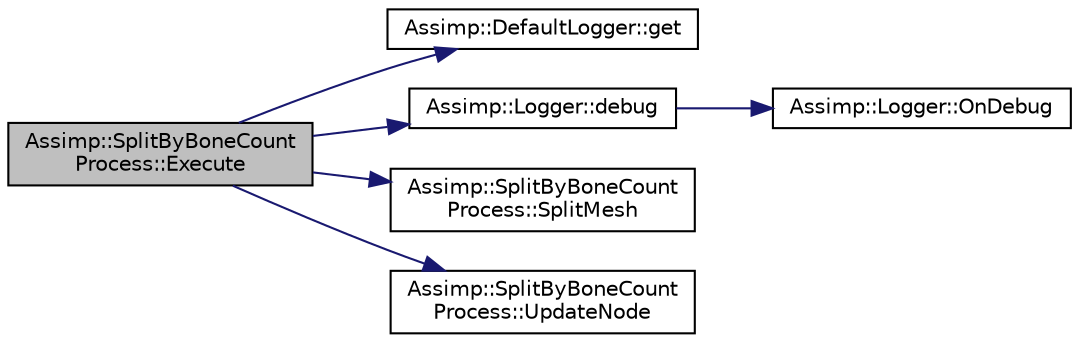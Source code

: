 digraph "Assimp::SplitByBoneCountProcess::Execute"
{
  edge [fontname="Helvetica",fontsize="10",labelfontname="Helvetica",labelfontsize="10"];
  node [fontname="Helvetica",fontsize="10",shape=record];
  rankdir="LR";
  Node1 [label="Assimp::SplitByBoneCount\lProcess::Execute",height=0.2,width=0.4,color="black", fillcolor="grey75", style="filled", fontcolor="black"];
  Node1 -> Node2 [color="midnightblue",fontsize="10",style="solid",fontname="Helvetica"];
  Node2 [label="Assimp::DefaultLogger::get",height=0.2,width=0.4,color="black", fillcolor="white", style="filled",URL="$class_assimp_1_1_default_logger.html#a093cac26b06553ac774f84769cb0d691",tooltip="Getter for singleton instance. "];
  Node1 -> Node3 [color="midnightblue",fontsize="10",style="solid",fontname="Helvetica"];
  Node3 [label="Assimp::Logger::debug",height=0.2,width=0.4,color="black", fillcolor="white", style="filled",URL="$class_assimp_1_1_logger.html#a3b10454ab4c0949f251062376d9c4161",tooltip="Writes a debug message. "];
  Node3 -> Node4 [color="midnightblue",fontsize="10",style="solid",fontname="Helvetica"];
  Node4 [label="Assimp::Logger::OnDebug",height=0.2,width=0.4,color="black", fillcolor="white", style="filled",URL="$class_assimp_1_1_logger.html#aded6996d20f14204877097b88bd5eac6",tooltip="Called as a request to write a specific debug message. "];
  Node1 -> Node5 [color="midnightblue",fontsize="10",style="solid",fontname="Helvetica"];
  Node5 [label="Assimp::SplitByBoneCount\lProcess::SplitMesh",height=0.2,width=0.4,color="black", fillcolor="white", style="filled",URL="$class_assimp_1_1_split_by_bone_count_process.html#a82e19952f0dcf5a4fa65c58183a689d9"];
  Node1 -> Node6 [color="midnightblue",fontsize="10",style="solid",fontname="Helvetica"];
  Node6 [label="Assimp::SplitByBoneCount\lProcess::UpdateNode",height=0.2,width=0.4,color="black", fillcolor="white", style="filled",URL="$class_assimp_1_1_split_by_bone_count_process.html#af212dbc7955af257af204abcc9302c47",tooltip="Recursively updates the node&#39;s mesh list to account for the changed mesh list. "];
}
